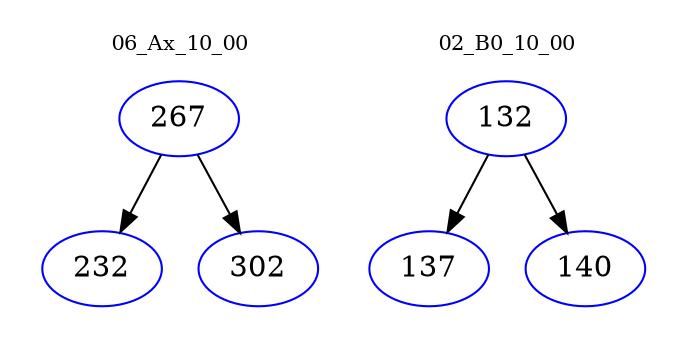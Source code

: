 digraph{
subgraph cluster_0 {
color = white
label = "06_Ax_10_00";
fontsize=10;
T0_267 [label="267", color="blue"]
T0_267 -> T0_232 [color="black"]
T0_232 [label="232", color="blue"]
T0_267 -> T0_302 [color="black"]
T0_302 [label="302", color="blue"]
}
subgraph cluster_1 {
color = white
label = "02_B0_10_00";
fontsize=10;
T1_132 [label="132", color="blue"]
T1_132 -> T1_137 [color="black"]
T1_137 [label="137", color="blue"]
T1_132 -> T1_140 [color="black"]
T1_140 [label="140", color="blue"]
}
}
